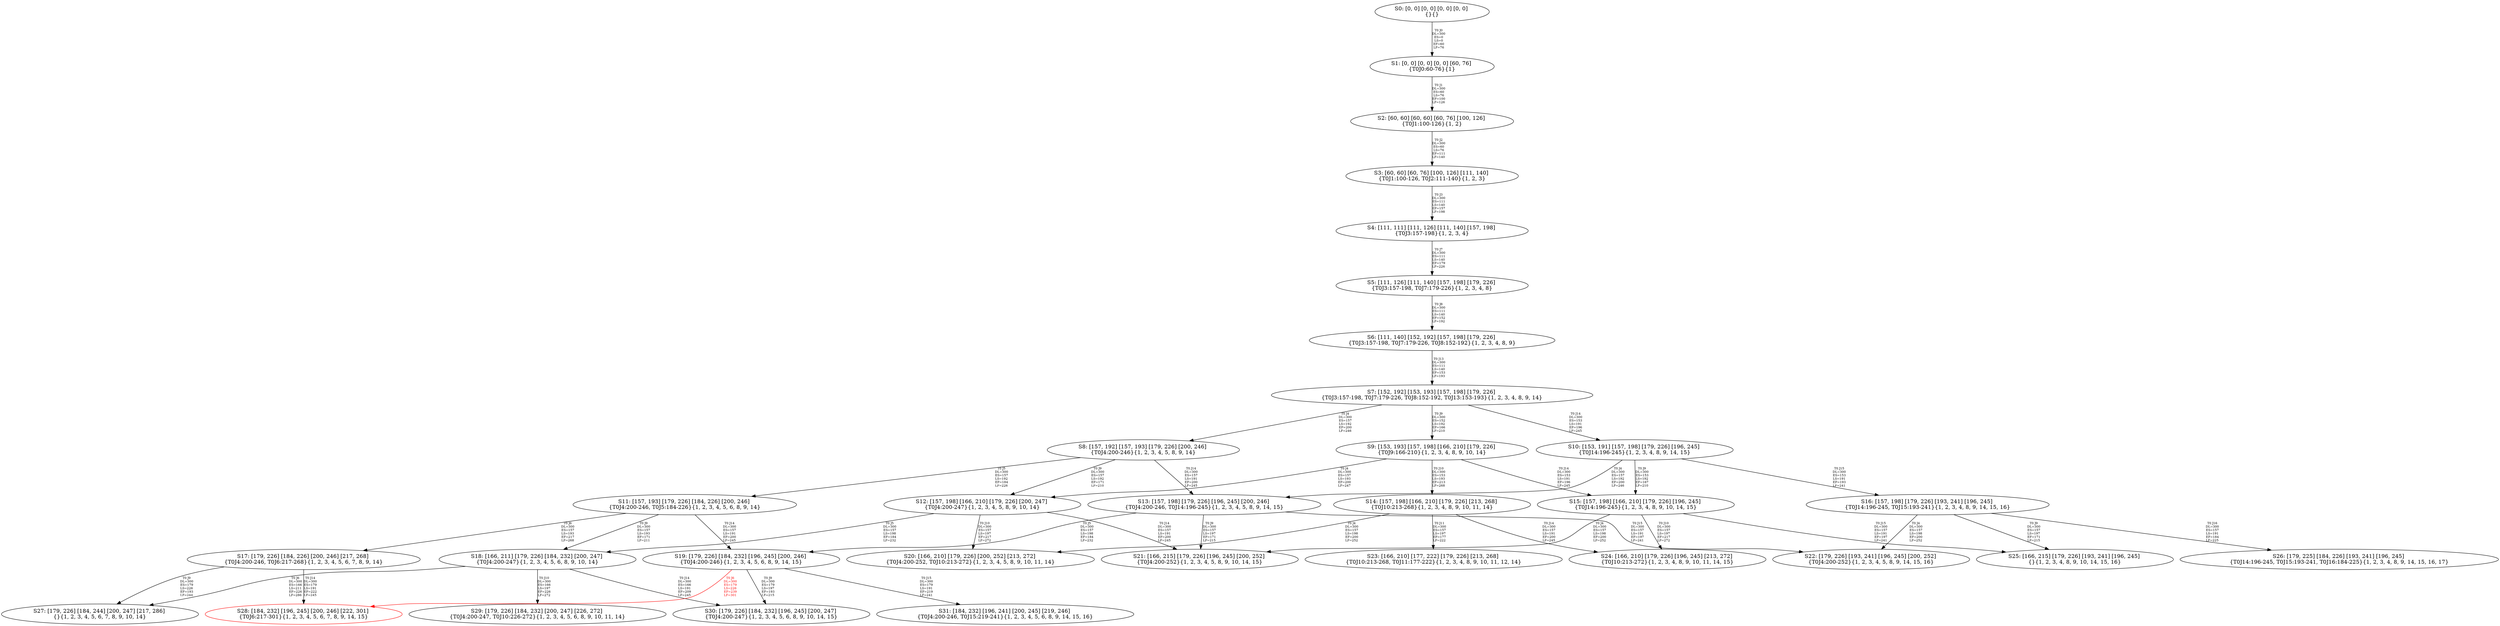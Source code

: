 digraph {
	S0[label="S0: [0, 0] [0, 0] [0, 0] [0, 0] \n{}{}"];
	S1[label="S1: [0, 0] [0, 0] [0, 0] [60, 76] \n{T0J0:60-76}{1}"];
	S2[label="S2: [60, 60] [60, 60] [60, 76] [100, 126] \n{T0J1:100-126}{1, 2}"];
	S3[label="S3: [60, 60] [60, 76] [100, 126] [111, 140] \n{T0J1:100-126, T0J2:111-140}{1, 2, 3}"];
	S4[label="S4: [111, 111] [111, 126] [111, 140] [157, 198] \n{T0J3:157-198}{1, 2, 3, 4}"];
	S5[label="S5: [111, 126] [111, 140] [157, 198] [179, 226] \n{T0J3:157-198, T0J7:179-226}{1, 2, 3, 4, 8}"];
	S6[label="S6: [111, 140] [152, 192] [157, 198] [179, 226] \n{T0J3:157-198, T0J7:179-226, T0J8:152-192}{1, 2, 3, 4, 8, 9}"];
	S7[label="S7: [152, 192] [153, 193] [157, 198] [179, 226] \n{T0J3:157-198, T0J7:179-226, T0J8:152-192, T0J13:153-193}{1, 2, 3, 4, 8, 9, 14}"];
	S8[label="S8: [157, 192] [157, 193] [179, 226] [200, 246] \n{T0J4:200-246}{1, 2, 3, 4, 5, 8, 9, 14}"];
	S9[label="S9: [153, 193] [157, 198] [166, 210] [179, 226] \n{T0J9:166-210}{1, 2, 3, 4, 8, 9, 10, 14}"];
	S10[label="S10: [153, 191] [157, 198] [179, 226] [196, 245] \n{T0J14:196-245}{1, 2, 3, 4, 8, 9, 14, 15}"];
	S11[label="S11: [157, 193] [179, 226] [184, 226] [200, 246] \n{T0J4:200-246, T0J5:184-226}{1, 2, 3, 4, 5, 6, 8, 9, 14}"];
	S12[label="S12: [157, 198] [166, 210] [179, 226] [200, 247] \n{T0J4:200-247}{1, 2, 3, 4, 5, 8, 9, 10, 14}"];
	S13[label="S13: [157, 198] [179, 226] [196, 245] [200, 246] \n{T0J4:200-246, T0J14:196-245}{1, 2, 3, 4, 5, 8, 9, 14, 15}"];
	S14[label="S14: [157, 198] [166, 210] [179, 226] [213, 268] \n{T0J10:213-268}{1, 2, 3, 4, 8, 9, 10, 11, 14}"];
	S15[label="S15: [157, 198] [166, 210] [179, 226] [196, 245] \n{T0J14:196-245}{1, 2, 3, 4, 8, 9, 10, 14, 15}"];
	S16[label="S16: [157, 198] [179, 226] [193, 241] [196, 245] \n{T0J14:196-245, T0J15:193-241}{1, 2, 3, 4, 8, 9, 14, 15, 16}"];
	S17[label="S17: [179, 226] [184, 226] [200, 246] [217, 268] \n{T0J4:200-246, T0J6:217-268}{1, 2, 3, 4, 5, 6, 7, 8, 9, 14}"];
	S18[label="S18: [166, 211] [179, 226] [184, 232] [200, 247] \n{T0J4:200-247}{1, 2, 3, 4, 5, 6, 8, 9, 10, 14}"];
	S19[label="S19: [179, 226] [184, 232] [196, 245] [200, 246] \n{T0J4:200-246}{1, 2, 3, 4, 5, 6, 8, 9, 14, 15}"];
	S20[label="S20: [166, 210] [179, 226] [200, 252] [213, 272] \n{T0J4:200-252, T0J10:213-272}{1, 2, 3, 4, 5, 8, 9, 10, 11, 14}"];
	S21[label="S21: [166, 215] [179, 226] [196, 245] [200, 252] \n{T0J4:200-252}{1, 2, 3, 4, 5, 8, 9, 10, 14, 15}"];
	S22[label="S22: [179, 226] [193, 241] [196, 245] [200, 252] \n{T0J4:200-252}{1, 2, 3, 4, 5, 8, 9, 14, 15, 16}"];
	S23[label="S23: [166, 210] [177, 222] [179, 226] [213, 268] \n{T0J10:213-268, T0J11:177-222}{1, 2, 3, 4, 8, 9, 10, 11, 12, 14}"];
	S24[label="S24: [166, 210] [179, 226] [196, 245] [213, 272] \n{T0J10:213-272}{1, 2, 3, 4, 8, 9, 10, 11, 14, 15}"];
	S25[label="S25: [166, 215] [179, 226] [193, 241] [196, 245] \n{}{1, 2, 3, 4, 8, 9, 10, 14, 15, 16}"];
	S26[label="S26: [179, 225] [184, 226] [193, 241] [196, 245] \n{T0J14:196-245, T0J15:193-241, T0J16:184-225}{1, 2, 3, 4, 8, 9, 14, 15, 16, 17}"];
	S27[label="S27: [179, 226] [184, 244] [200, 247] [217, 286] \n{}{1, 2, 3, 4, 5, 6, 7, 8, 9, 10, 14}"];
	S28[label="S28: [184, 232] [196, 245] [200, 246] [222, 301] \n{T0J6:217-301}{1, 2, 3, 4, 5, 6, 7, 8, 9, 14, 15}"];
	S29[label="S29: [179, 226] [184, 232] [200, 247] [226, 272] \n{T0J4:200-247, T0J10:226-272}{1, 2, 3, 4, 5, 6, 8, 9, 10, 11, 14}"];
	S30[label="S30: [179, 226] [184, 232] [196, 245] [200, 247] \n{T0J4:200-247}{1, 2, 3, 4, 5, 6, 8, 9, 10, 14, 15}"];
	S31[label="S31: [184, 232] [196, 241] [200, 245] [219, 246] \n{T0J4:200-246, T0J15:219-241}{1, 2, 3, 4, 5, 6, 8, 9, 14, 15, 16}"];
	S0 -> S1[label="T0 J0\nDL=300\nES=0\nLS=0\nEF=60\nLF=76",fontsize=8];
	S1 -> S2[label="T0 J1\nDL=300\nES=60\nLS=76\nEF=100\nLF=126",fontsize=8];
	S2 -> S3[label="T0 J2\nDL=300\nES=60\nLS=76\nEF=111\nLF=140",fontsize=8];
	S3 -> S4[label="T0 J3\nDL=300\nES=111\nLS=140\nEF=157\nLF=198",fontsize=8];
	S4 -> S5[label="T0 J7\nDL=300\nES=111\nLS=140\nEF=179\nLF=226",fontsize=8];
	S5 -> S6[label="T0 J8\nDL=300\nES=111\nLS=140\nEF=152\nLF=192",fontsize=8];
	S6 -> S7[label="T0 J13\nDL=300\nES=111\nLS=140\nEF=153\nLF=193",fontsize=8];
	S7 -> S8[label="T0 J4\nDL=300\nES=157\nLS=192\nEF=200\nLF=246",fontsize=8];
	S7 -> S9[label="T0 J9\nDL=300\nES=152\nLS=192\nEF=166\nLF=210",fontsize=8];
	S7 -> S10[label="T0 J14\nDL=300\nES=153\nLS=191\nEF=196\nLF=245",fontsize=8];
	S8 -> S11[label="T0 J5\nDL=300\nES=157\nLS=192\nEF=184\nLF=226",fontsize=8];
	S8 -> S12[label="T0 J9\nDL=300\nES=157\nLS=192\nEF=171\nLF=210",fontsize=8];
	S8 -> S13[label="T0 J14\nDL=300\nES=157\nLS=191\nEF=200\nLF=245",fontsize=8];
	S9 -> S12[label="T0 J4\nDL=300\nES=157\nLS=193\nEF=200\nLF=247",fontsize=8];
	S9 -> S14[label="T0 J10\nDL=300\nES=153\nLS=193\nEF=213\nLF=268",fontsize=8];
	S9 -> S15[label="T0 J14\nDL=300\nES=153\nLS=191\nEF=196\nLF=245",fontsize=8];
	S10 -> S13[label="T0 J4\nDL=300\nES=157\nLS=192\nEF=200\nLF=246",fontsize=8];
	S10 -> S15[label="T0 J9\nDL=300\nES=153\nLS=192\nEF=167\nLF=210",fontsize=8];
	S10 -> S16[label="T0 J15\nDL=300\nES=153\nLS=191\nEF=193\nLF=241",fontsize=8];
	S11 -> S17[label="T0 J6\nDL=300\nES=157\nLS=193\nEF=217\nLF=268",fontsize=8];
	S11 -> S18[label="T0 J9\nDL=300\nES=157\nLS=193\nEF=171\nLF=211",fontsize=8];
	S11 -> S19[label="T0 J14\nDL=300\nES=157\nLS=191\nEF=200\nLF=245",fontsize=8];
	S12 -> S18[label="T0 J5\nDL=300\nES=157\nLS=198\nEF=184\nLF=232",fontsize=8];
	S12 -> S20[label="T0 J10\nDL=300\nES=157\nLS=197\nEF=217\nLF=272",fontsize=8];
	S12 -> S21[label="T0 J14\nDL=300\nES=157\nLS=191\nEF=200\nLF=245",fontsize=8];
	S13 -> S19[label="T0 J5\nDL=300\nES=157\nLS=198\nEF=184\nLF=232",fontsize=8];
	S13 -> S21[label="T0 J9\nDL=300\nES=157\nLS=197\nEF=171\nLF=215",fontsize=8];
	S13 -> S22[label="T0 J15\nDL=300\nES=157\nLS=191\nEF=197\nLF=241",fontsize=8];
	S14 -> S20[label="T0 J4\nDL=300\nES=157\nLS=198\nEF=200\nLF=252",fontsize=8];
	S14 -> S23[label="T0 J11\nDL=300\nES=157\nLS=197\nEF=177\nLF=222",fontsize=8];
	S14 -> S24[label="T0 J14\nDL=300\nES=157\nLS=191\nEF=200\nLF=245",fontsize=8];
	S15 -> S21[label="T0 J4\nDL=300\nES=157\nLS=198\nEF=200\nLF=252",fontsize=8];
	S15 -> S24[label="T0 J10\nDL=300\nES=157\nLS=197\nEF=217\nLF=272",fontsize=8];
	S15 -> S25[label="T0 J15\nDL=300\nES=157\nLS=191\nEF=197\nLF=241",fontsize=8];
	S16 -> S22[label="T0 J4\nDL=300\nES=157\nLS=198\nEF=200\nLF=252",fontsize=8];
	S16 -> S25[label="T0 J9\nDL=300\nES=157\nLS=197\nEF=171\nLF=215",fontsize=8];
	S16 -> S26[label="T0 J16\nDL=300\nES=157\nLS=191\nEF=184\nLF=225",fontsize=8];
	S17 -> S27[label="T0 J9\nDL=300\nES=179\nLS=226\nEF=193\nLF=244",fontsize=8];
	S17 -> S28[label="T0 J14\nDL=300\nES=179\nLS=191\nEF=222\nLF=245",fontsize=8];
	S18 -> S27[label="T0 J6\nDL=300\nES=166\nLS=211\nEF=226\nLF=286",fontsize=8];
	S18 -> S29[label="T0 J10\nDL=300\nES=166\nLS=197\nEF=226\nLF=272",fontsize=8];
	S18 -> S30[label="T0 J14\nDL=300\nES=166\nLS=191\nEF=209\nLF=245",fontsize=8];
	S19 -> S28[label="T0 J6\nDL=300\nES=179\nLS=226\nEF=239\nLF=301",color=Red,fontcolor=Red,fontsize=8];
S28[color=Red];
	S19 -> S30[label="T0 J9\nDL=300\nES=179\nLS=197\nEF=193\nLF=215",fontsize=8];
	S19 -> S31[label="T0 J15\nDL=300\nES=179\nLS=191\nEF=219\nLF=241",fontsize=8];
}
